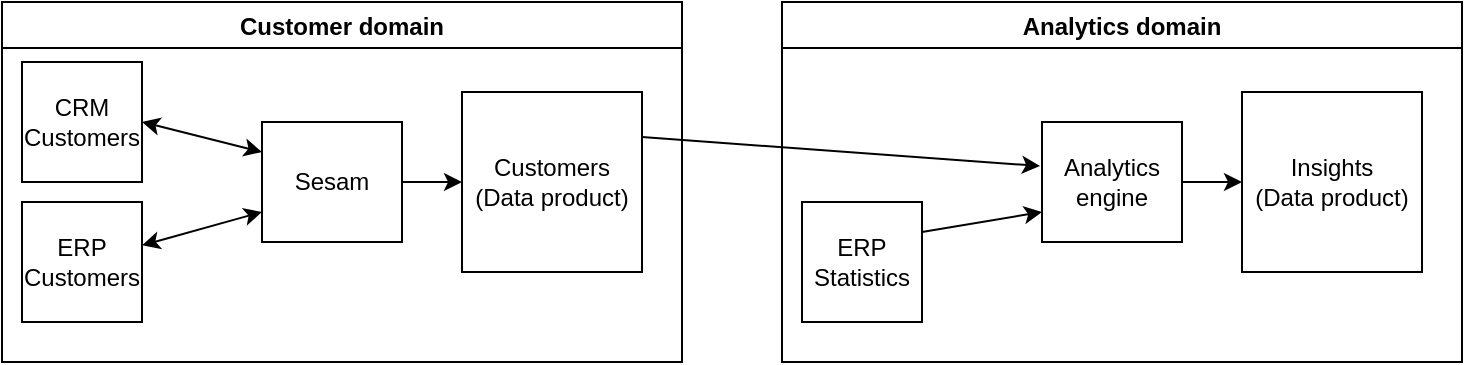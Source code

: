 <mxfile version="17.2.4" type="device"><diagram id="dB9zPZMeHrDuJU5N78Tt" name="Page-1"><mxGraphModel dx="1357" dy="796" grid="1" gridSize="10" guides="1" tooltips="1" connect="1" arrows="1" fold="1" page="1" pageScale="1" pageWidth="850" pageHeight="1100" math="0" shadow="0"><root><mxCell id="0"/><mxCell id="1" parent="0"/><mxCell id="z-qMYuQo4F6PqYBKF84r-18" value="Customer domain" style="swimlane;fillColor=none;" vertex="1" parent="1"><mxGeometry x="40" y="100" width="340" height="180" as="geometry"><mxRectangle x="440" y="160" width="130" height="23" as="alternateBounds"/></mxGeometry></mxCell><mxCell id="z-qMYuQo4F6PqYBKF84r-19" value="&lt;div&gt;CRM&lt;/div&gt;&lt;div&gt;Customers&lt;br&gt;&lt;/div&gt;" style="whiteSpace=wrap;html=1;aspect=fixed;" vertex="1" parent="z-qMYuQo4F6PqYBKF84r-18"><mxGeometry x="10" y="30" width="60" height="60" as="geometry"/></mxCell><mxCell id="z-qMYuQo4F6PqYBKF84r-20" value="&lt;div&gt;ERP&lt;/div&gt;&lt;div&gt;Customers&lt;br&gt;&lt;/div&gt;" style="whiteSpace=wrap;html=1;aspect=fixed;" vertex="1" parent="z-qMYuQo4F6PqYBKF84r-18"><mxGeometry x="10" y="100" width="60" height="60" as="geometry"/></mxCell><mxCell id="z-qMYuQo4F6PqYBKF84r-21" value="&lt;div&gt;Customers&lt;/div&gt;&lt;div&gt;(Data product)&lt;br&gt;&lt;/div&gt;" style="whiteSpace=wrap;html=1;aspect=fixed;" vertex="1" parent="z-qMYuQo4F6PqYBKF84r-18"><mxGeometry x="230" y="45" width="90" height="90" as="geometry"/></mxCell><mxCell id="z-qMYuQo4F6PqYBKF84r-22" value="&lt;div&gt;Sesam&lt;/div&gt;" style="rounded=0;whiteSpace=wrap;html=1;" vertex="1" parent="z-qMYuQo4F6PqYBKF84r-18"><mxGeometry x="130" y="60" width="70" height="60" as="geometry"/></mxCell><mxCell id="z-qMYuQo4F6PqYBKF84r-23" value="" style="endArrow=classic;startArrow=classic;html=1;rounded=0;exitX=1;exitY=0.5;exitDx=0;exitDy=0;entryX=0;entryY=0.25;entryDx=0;entryDy=0;" edge="1" parent="z-qMYuQo4F6PqYBKF84r-18" source="z-qMYuQo4F6PqYBKF84r-19" target="z-qMYuQo4F6PqYBKF84r-22"><mxGeometry width="50" height="50" relative="1" as="geometry"><mxPoint x="90" y="-50" as="sourcePoint"/><mxPoint x="140" y="-100" as="targetPoint"/></mxGeometry></mxCell><mxCell id="z-qMYuQo4F6PqYBKF84r-24" value="" style="endArrow=classic;startArrow=classic;html=1;rounded=0;entryX=0;entryY=0.75;entryDx=0;entryDy=0;" edge="1" parent="z-qMYuQo4F6PqYBKF84r-18" source="z-qMYuQo4F6PqYBKF84r-20" target="z-qMYuQo4F6PqYBKF84r-22"><mxGeometry width="50" height="50" relative="1" as="geometry"><mxPoint x="80" y="70" as="sourcePoint"/><mxPoint x="140" y="85" as="targetPoint"/></mxGeometry></mxCell><mxCell id="z-qMYuQo4F6PqYBKF84r-25" value="" style="endArrow=classic;html=1;rounded=0;entryX=0;entryY=0.5;entryDx=0;entryDy=0;exitX=1;exitY=0.5;exitDx=0;exitDy=0;" edge="1" parent="z-qMYuQo4F6PqYBKF84r-18" source="z-qMYuQo4F6PqYBKF84r-22" target="z-qMYuQo4F6PqYBKF84r-21"><mxGeometry width="50" height="50" relative="1" as="geometry"><mxPoint x="200" y="190" as="sourcePoint"/><mxPoint x="250" y="140" as="targetPoint"/></mxGeometry></mxCell><mxCell id="z-qMYuQo4F6PqYBKF84r-34" value="Analytics domain" style="swimlane;fillColor=none;" vertex="1" parent="1"><mxGeometry x="430" y="100" width="340" height="180" as="geometry"><mxRectangle x="440" y="160" width="130" height="23" as="alternateBounds"/></mxGeometry></mxCell><mxCell id="z-qMYuQo4F6PqYBKF84r-36" value="&lt;div&gt;ERP&lt;/div&gt;&lt;div&gt;Statistics&lt;br&gt;&lt;/div&gt;" style="whiteSpace=wrap;html=1;aspect=fixed;" vertex="1" parent="z-qMYuQo4F6PqYBKF84r-34"><mxGeometry x="10" y="100" width="60" height="60" as="geometry"/></mxCell><mxCell id="z-qMYuQo4F6PqYBKF84r-37" value="&lt;div&gt;Insights&lt;br&gt;&lt;/div&gt;&lt;div&gt;(Data product)&lt;br&gt;&lt;/div&gt;" style="whiteSpace=wrap;html=1;aspect=fixed;" vertex="1" parent="z-qMYuQo4F6PqYBKF84r-34"><mxGeometry x="230" y="45" width="90" height="90" as="geometry"/></mxCell><mxCell id="z-qMYuQo4F6PqYBKF84r-38" value="Analytics engine" style="rounded=0;whiteSpace=wrap;html=1;" vertex="1" parent="z-qMYuQo4F6PqYBKF84r-34"><mxGeometry x="130" y="60" width="70" height="60" as="geometry"/></mxCell><mxCell id="z-qMYuQo4F6PqYBKF84r-41" value="" style="endArrow=classic;html=1;rounded=0;entryX=0;entryY=0.5;entryDx=0;entryDy=0;exitX=1;exitY=0.5;exitDx=0;exitDy=0;" edge="1" parent="z-qMYuQo4F6PqYBKF84r-34" source="z-qMYuQo4F6PqYBKF84r-38" target="z-qMYuQo4F6PqYBKF84r-37"><mxGeometry width="50" height="50" relative="1" as="geometry"><mxPoint x="200" y="190" as="sourcePoint"/><mxPoint x="250" y="140" as="targetPoint"/></mxGeometry></mxCell><mxCell id="z-qMYuQo4F6PqYBKF84r-43" value="" style="endArrow=classic;html=1;rounded=0;entryX=0;entryY=0.75;entryDx=0;entryDy=0;exitX=1;exitY=0.25;exitDx=0;exitDy=0;" edge="1" parent="z-qMYuQo4F6PqYBKF84r-34" source="z-qMYuQo4F6PqYBKF84r-36" target="z-qMYuQo4F6PqYBKF84r-38"><mxGeometry width="50" height="50" relative="1" as="geometry"><mxPoint x="-60" y="77.5" as="sourcePoint"/><mxPoint x="139.02" y="92.02" as="targetPoint"/></mxGeometry></mxCell><mxCell id="z-qMYuQo4F6PqYBKF84r-42" value="" style="endArrow=classic;html=1;rounded=0;entryX=-0.014;entryY=0.367;entryDx=0;entryDy=0;exitX=1;exitY=0.25;exitDx=0;exitDy=0;entryPerimeter=0;" edge="1" parent="1" source="z-qMYuQo4F6PqYBKF84r-21" target="z-qMYuQo4F6PqYBKF84r-38"><mxGeometry width="50" height="50" relative="1" as="geometry"><mxPoint x="250" y="200" as="sourcePoint"/><mxPoint x="280" y="200" as="targetPoint"/></mxGeometry></mxCell></root></mxGraphModel></diagram></mxfile>